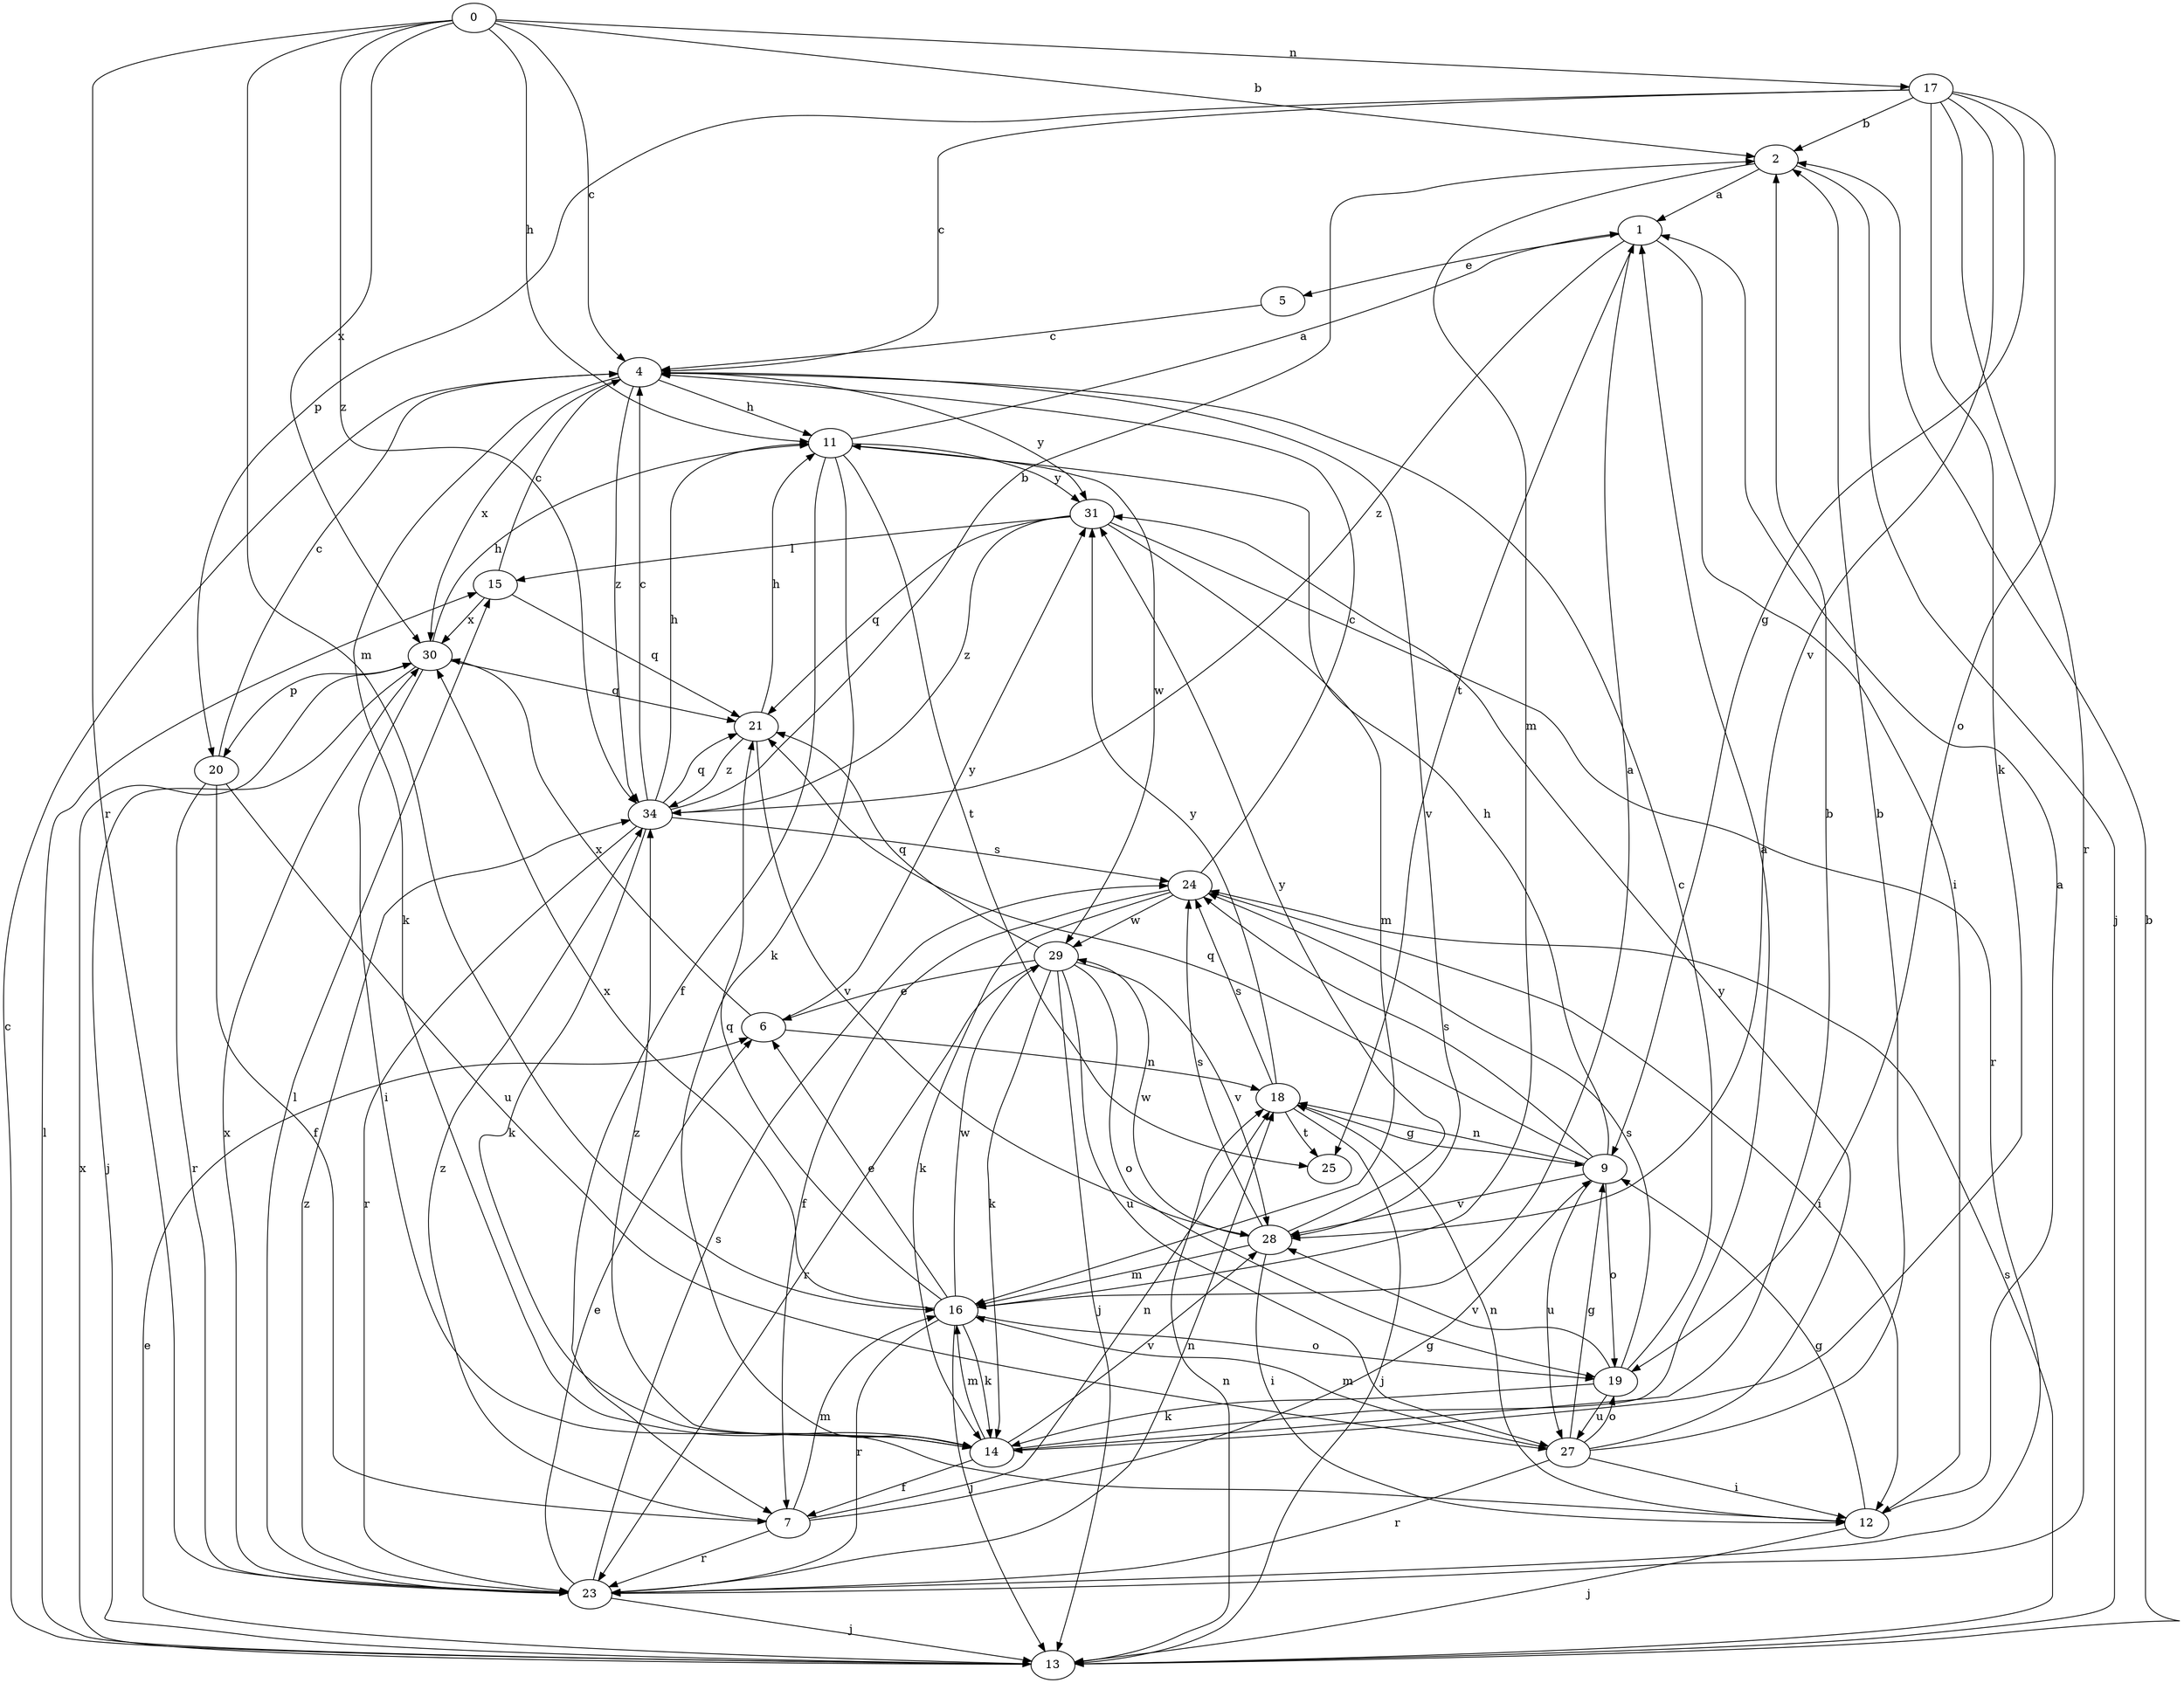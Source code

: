 strict digraph  {
0;
1;
2;
4;
5;
6;
7;
9;
11;
12;
13;
14;
15;
16;
17;
18;
19;
20;
21;
23;
24;
25;
27;
28;
29;
30;
31;
34;
0 -> 2  [label=b];
0 -> 4  [label=c];
0 -> 11  [label=h];
0 -> 16  [label=m];
0 -> 17  [label=n];
0 -> 23  [label=r];
0 -> 30  [label=x];
0 -> 34  [label=z];
1 -> 5  [label=e];
1 -> 12  [label=i];
1 -> 25  [label=t];
1 -> 34  [label=z];
2 -> 1  [label=a];
2 -> 13  [label=j];
2 -> 16  [label=m];
4 -> 11  [label=h];
4 -> 14  [label=k];
4 -> 28  [label=v];
4 -> 30  [label=x];
4 -> 31  [label=y];
4 -> 34  [label=z];
5 -> 4  [label=c];
6 -> 18  [label=n];
6 -> 30  [label=x];
6 -> 31  [label=y];
7 -> 9  [label=g];
7 -> 16  [label=m];
7 -> 18  [label=n];
7 -> 23  [label=r];
7 -> 34  [label=z];
9 -> 11  [label=h];
9 -> 18  [label=n];
9 -> 19  [label=o];
9 -> 21  [label=q];
9 -> 24  [label=s];
9 -> 27  [label=u];
9 -> 28  [label=v];
11 -> 1  [label=a];
11 -> 7  [label=f];
11 -> 14  [label=k];
11 -> 25  [label=t];
11 -> 29  [label=w];
11 -> 31  [label=y];
12 -> 1  [label=a];
12 -> 9  [label=g];
12 -> 13  [label=j];
12 -> 18  [label=n];
13 -> 2  [label=b];
13 -> 4  [label=c];
13 -> 6  [label=e];
13 -> 15  [label=l];
13 -> 18  [label=n];
13 -> 24  [label=s];
13 -> 30  [label=x];
14 -> 1  [label=a];
14 -> 2  [label=b];
14 -> 7  [label=f];
14 -> 16  [label=m];
14 -> 28  [label=v];
14 -> 34  [label=z];
15 -> 4  [label=c];
15 -> 21  [label=q];
15 -> 30  [label=x];
16 -> 1  [label=a];
16 -> 6  [label=e];
16 -> 13  [label=j];
16 -> 14  [label=k];
16 -> 19  [label=o];
16 -> 21  [label=q];
16 -> 23  [label=r];
16 -> 29  [label=w];
16 -> 30  [label=x];
17 -> 2  [label=b];
17 -> 4  [label=c];
17 -> 9  [label=g];
17 -> 14  [label=k];
17 -> 19  [label=o];
17 -> 20  [label=p];
17 -> 23  [label=r];
17 -> 28  [label=v];
18 -> 9  [label=g];
18 -> 13  [label=j];
18 -> 24  [label=s];
18 -> 25  [label=t];
18 -> 31  [label=y];
19 -> 4  [label=c];
19 -> 14  [label=k];
19 -> 24  [label=s];
19 -> 27  [label=u];
19 -> 28  [label=v];
20 -> 4  [label=c];
20 -> 7  [label=f];
20 -> 23  [label=r];
20 -> 27  [label=u];
21 -> 11  [label=h];
21 -> 28  [label=v];
21 -> 34  [label=z];
23 -> 6  [label=e];
23 -> 13  [label=j];
23 -> 15  [label=l];
23 -> 18  [label=n];
23 -> 24  [label=s];
23 -> 30  [label=x];
23 -> 34  [label=z];
24 -> 4  [label=c];
24 -> 7  [label=f];
24 -> 12  [label=i];
24 -> 14  [label=k];
24 -> 29  [label=w];
27 -> 2  [label=b];
27 -> 9  [label=g];
27 -> 12  [label=i];
27 -> 16  [label=m];
27 -> 19  [label=o];
27 -> 23  [label=r];
27 -> 31  [label=y];
28 -> 12  [label=i];
28 -> 16  [label=m];
28 -> 24  [label=s];
28 -> 29  [label=w];
28 -> 31  [label=y];
29 -> 6  [label=e];
29 -> 13  [label=j];
29 -> 14  [label=k];
29 -> 19  [label=o];
29 -> 21  [label=q];
29 -> 23  [label=r];
29 -> 27  [label=u];
29 -> 28  [label=v];
30 -> 11  [label=h];
30 -> 12  [label=i];
30 -> 13  [label=j];
30 -> 20  [label=p];
30 -> 21  [label=q];
31 -> 15  [label=l];
31 -> 16  [label=m];
31 -> 21  [label=q];
31 -> 23  [label=r];
31 -> 34  [label=z];
34 -> 2  [label=b];
34 -> 4  [label=c];
34 -> 11  [label=h];
34 -> 14  [label=k];
34 -> 21  [label=q];
34 -> 23  [label=r];
34 -> 24  [label=s];
}
